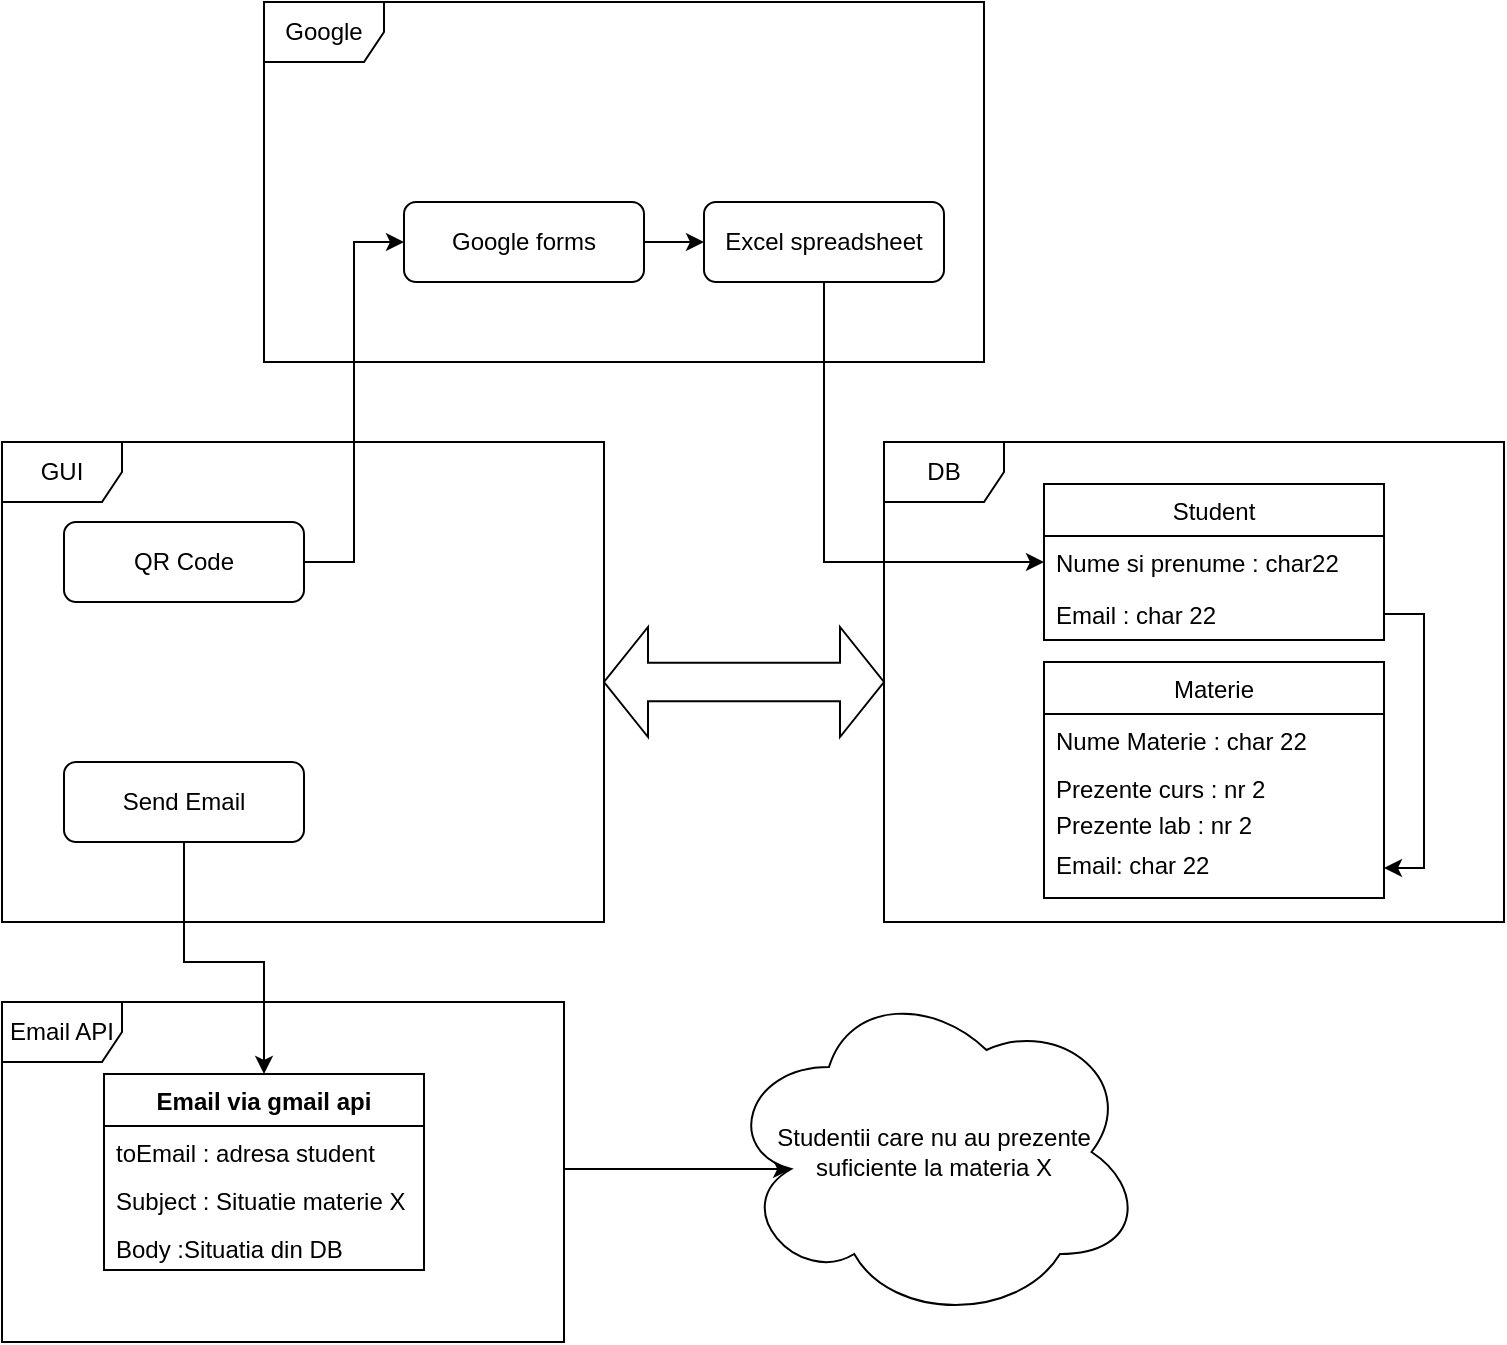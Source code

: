 <mxfile version="20.6.0" type="github">
  <diagram id="C5RBs43oDa-KdzZeNtuy" name="Page-1">
    <mxGraphModel dx="1422" dy="810" grid="1" gridSize="10" guides="1" tooltips="1" connect="1" arrows="1" fold="1" page="1" pageScale="1" pageWidth="827" pageHeight="1169" math="0" shadow="0">
      <root>
        <mxCell id="WIyWlLk6GJQsqaUBKTNV-0" />
        <mxCell id="WIyWlLk6GJQsqaUBKTNV-1" parent="WIyWlLk6GJQsqaUBKTNV-0" />
        <mxCell id="ODUvABKwUs63YnwHOw0j-36" value="DB" style="shape=umlFrame;whiteSpace=wrap;html=1;" vertex="1" parent="WIyWlLk6GJQsqaUBKTNV-1">
          <mxGeometry x="470" y="240" width="310" height="240" as="geometry" />
        </mxCell>
        <mxCell id="ODUvABKwUs63YnwHOw0j-35" value="Google" style="shape=umlFrame;whiteSpace=wrap;html=1;" vertex="1" parent="WIyWlLk6GJQsqaUBKTNV-1">
          <mxGeometry x="160" y="20" width="360" height="180" as="geometry" />
        </mxCell>
        <mxCell id="ODUvABKwUs63YnwHOw0j-26" value="GUI" style="shape=umlFrame;whiteSpace=wrap;html=1;" vertex="1" parent="WIyWlLk6GJQsqaUBKTNV-1">
          <mxGeometry x="29" y="240" width="301" height="240" as="geometry" />
        </mxCell>
        <mxCell id="ODUvABKwUs63YnwHOw0j-4" style="edgeStyle=orthogonalEdgeStyle;rounded=0;orthogonalLoop=1;jettySize=auto;html=1;exitX=1;exitY=0.5;exitDx=0;exitDy=0;entryX=0;entryY=0.5;entryDx=0;entryDy=0;" edge="1" parent="WIyWlLk6GJQsqaUBKTNV-1" source="ODUvABKwUs63YnwHOw0j-13" target="ODUvABKwUs63YnwHOw0j-3">
          <mxGeometry relative="1" as="geometry">
            <mxPoint x="160" y="340" as="sourcePoint" />
          </mxGeometry>
        </mxCell>
        <mxCell id="ODUvABKwUs63YnwHOw0j-6" style="edgeStyle=orthogonalEdgeStyle;rounded=0;orthogonalLoop=1;jettySize=auto;html=1;entryX=0;entryY=0.5;entryDx=0;entryDy=0;" edge="1" parent="WIyWlLk6GJQsqaUBKTNV-1" source="ODUvABKwUs63YnwHOw0j-3" target="ODUvABKwUs63YnwHOw0j-5">
          <mxGeometry relative="1" as="geometry" />
        </mxCell>
        <mxCell id="ODUvABKwUs63YnwHOw0j-3" value="Google forms" style="rounded=1;whiteSpace=wrap;html=1;fontSize=12;glass=0;strokeWidth=1;shadow=0;" vertex="1" parent="WIyWlLk6GJQsqaUBKTNV-1">
          <mxGeometry x="230" y="120" width="120" height="40" as="geometry" />
        </mxCell>
        <mxCell id="ODUvABKwUs63YnwHOw0j-12" style="edgeStyle=orthogonalEdgeStyle;rounded=0;orthogonalLoop=1;jettySize=auto;html=1;entryX=0;entryY=0.5;entryDx=0;entryDy=0;" edge="1" parent="WIyWlLk6GJQsqaUBKTNV-1" source="ODUvABKwUs63YnwHOw0j-5" target="ODUvABKwUs63YnwHOw0j-9">
          <mxGeometry relative="1" as="geometry" />
        </mxCell>
        <mxCell id="ODUvABKwUs63YnwHOw0j-5" value="Excel spreadsheet" style="rounded=1;whiteSpace=wrap;html=1;fontSize=12;glass=0;strokeWidth=1;shadow=0;" vertex="1" parent="WIyWlLk6GJQsqaUBKTNV-1">
          <mxGeometry x="380" y="120" width="120" height="40" as="geometry" />
        </mxCell>
        <mxCell id="ODUvABKwUs63YnwHOw0j-8" value="Student" style="swimlane;fontStyle=0;childLayout=stackLayout;horizontal=1;startSize=26;fillColor=none;horizontalStack=0;resizeParent=1;resizeParentMax=0;resizeLast=0;collapsible=1;marginBottom=0;" vertex="1" parent="WIyWlLk6GJQsqaUBKTNV-1">
          <mxGeometry x="550" y="261" width="170" height="78" as="geometry" />
        </mxCell>
        <mxCell id="ODUvABKwUs63YnwHOw0j-9" value="Nume si prenume : char22" style="text;strokeColor=none;fillColor=none;align=left;verticalAlign=top;spacingLeft=4;spacingRight=4;overflow=hidden;rotatable=0;points=[[0,0.5],[1,0.5]];portConstraint=eastwest;" vertex="1" parent="ODUvABKwUs63YnwHOw0j-8">
          <mxGeometry y="26" width="170" height="26" as="geometry" />
        </mxCell>
        <mxCell id="ODUvABKwUs63YnwHOw0j-10" value="Email : char 22" style="text;strokeColor=none;fillColor=none;align=left;verticalAlign=top;spacingLeft=4;spacingRight=4;overflow=hidden;rotatable=0;points=[[0,0.5],[1,0.5]];portConstraint=eastwest;" vertex="1" parent="ODUvABKwUs63YnwHOw0j-8">
          <mxGeometry y="52" width="170" height="26" as="geometry" />
        </mxCell>
        <mxCell id="ODUvABKwUs63YnwHOw0j-13" value="QR Code" style="rounded=1;whiteSpace=wrap;html=1;fontSize=12;glass=0;strokeWidth=1;shadow=0;" vertex="1" parent="WIyWlLk6GJQsqaUBKTNV-1">
          <mxGeometry x="60" y="280" width="120" height="40" as="geometry" />
        </mxCell>
        <mxCell id="ODUvABKwUs63YnwHOw0j-16" value="Materie" style="swimlane;fontStyle=0;childLayout=stackLayout;horizontal=1;startSize=26;fillColor=none;horizontalStack=0;resizeParent=1;resizeParentMax=0;resizeLast=0;collapsible=1;marginBottom=0;" vertex="1" parent="WIyWlLk6GJQsqaUBKTNV-1">
          <mxGeometry x="550" y="350" width="170" height="118" as="geometry" />
        </mxCell>
        <mxCell id="ODUvABKwUs63YnwHOw0j-17" value="Nume Materie : char 22" style="text;strokeColor=none;fillColor=none;align=left;verticalAlign=top;spacingLeft=4;spacingRight=4;overflow=hidden;rotatable=0;points=[[0,0.5],[1,0.5]];portConstraint=eastwest;" vertex="1" parent="ODUvABKwUs63YnwHOw0j-16">
          <mxGeometry y="26" width="170" height="24" as="geometry" />
        </mxCell>
        <mxCell id="ODUvABKwUs63YnwHOw0j-18" value="Prezente curs : nr 2" style="text;strokeColor=none;fillColor=none;align=left;verticalAlign=top;spacingLeft=4;spacingRight=4;overflow=hidden;rotatable=0;points=[[0,0.5],[1,0.5]];portConstraint=eastwest;" vertex="1" parent="ODUvABKwUs63YnwHOw0j-16">
          <mxGeometry y="50" width="170" height="18" as="geometry" />
        </mxCell>
        <mxCell id="ODUvABKwUs63YnwHOw0j-19" value="Prezente lab : nr 2" style="text;strokeColor=none;fillColor=none;align=left;verticalAlign=top;spacingLeft=4;spacingRight=4;overflow=hidden;rotatable=0;points=[[0,0.5],[1,0.5]];portConstraint=eastwest;" vertex="1" parent="ODUvABKwUs63YnwHOw0j-16">
          <mxGeometry y="68" width="170" height="20" as="geometry" />
        </mxCell>
        <mxCell id="ODUvABKwUs63YnwHOw0j-20" value="Email: char 22" style="text;strokeColor=none;fillColor=none;align=left;verticalAlign=top;spacingLeft=4;spacingRight=4;overflow=hidden;rotatable=0;points=[[0,0.5],[1,0.5]];portConstraint=eastwest;" vertex="1" parent="ODUvABKwUs63YnwHOw0j-16">
          <mxGeometry y="88" width="170" height="30" as="geometry" />
        </mxCell>
        <mxCell id="ODUvABKwUs63YnwHOw0j-33" style="edgeStyle=orthogonalEdgeStyle;rounded=0;orthogonalLoop=1;jettySize=auto;html=1;exitX=1;exitY=0.5;exitDx=0;exitDy=0;entryX=1;entryY=0.5;entryDx=0;entryDy=0;" edge="1" parent="WIyWlLk6GJQsqaUBKTNV-1" source="ODUvABKwUs63YnwHOw0j-10" target="ODUvABKwUs63YnwHOw0j-20">
          <mxGeometry relative="1" as="geometry" />
        </mxCell>
        <mxCell id="ODUvABKwUs63YnwHOw0j-47" style="edgeStyle=orthogonalEdgeStyle;rounded=0;orthogonalLoop=1;jettySize=auto;html=1;entryX=0.5;entryY=0;entryDx=0;entryDy=0;" edge="1" parent="WIyWlLk6GJQsqaUBKTNV-1" source="ODUvABKwUs63YnwHOw0j-37" target="ODUvABKwUs63YnwHOw0j-41">
          <mxGeometry relative="1" as="geometry">
            <Array as="points">
              <mxPoint x="120" y="500" />
              <mxPoint x="160" y="500" />
            </Array>
          </mxGeometry>
        </mxCell>
        <mxCell id="ODUvABKwUs63YnwHOw0j-37" value="Send Email" style="rounded=1;whiteSpace=wrap;html=1;fontSize=12;glass=0;strokeWidth=1;shadow=0;" vertex="1" parent="WIyWlLk6GJQsqaUBKTNV-1">
          <mxGeometry x="60" y="400" width="120" height="40" as="geometry" />
        </mxCell>
        <mxCell id="ODUvABKwUs63YnwHOw0j-39" value="" style="html=1;shadow=0;dashed=0;align=center;verticalAlign=middle;shape=mxgraph.arrows2.twoWayArrow;dy=0.65;dx=22;" vertex="1" parent="WIyWlLk6GJQsqaUBKTNV-1">
          <mxGeometry x="330" y="332.5" width="140" height="55" as="geometry" />
        </mxCell>
        <mxCell id="ODUvABKwUs63YnwHOw0j-49" style="edgeStyle=orthogonalEdgeStyle;rounded=0;orthogonalLoop=1;jettySize=auto;html=1;entryX=0.16;entryY=0.55;entryDx=0;entryDy=0;entryPerimeter=0;" edge="1" parent="WIyWlLk6GJQsqaUBKTNV-1" source="ODUvABKwUs63YnwHOw0j-40" target="ODUvABKwUs63YnwHOw0j-50">
          <mxGeometry relative="1" as="geometry">
            <mxPoint x="390" y="605" as="targetPoint" />
            <Array as="points">
              <mxPoint x="350" y="604" />
            </Array>
          </mxGeometry>
        </mxCell>
        <mxCell id="ODUvABKwUs63YnwHOw0j-40" value="Email API" style="shape=umlFrame;whiteSpace=wrap;html=1;" vertex="1" parent="WIyWlLk6GJQsqaUBKTNV-1">
          <mxGeometry x="29" y="520" width="281" height="170" as="geometry" />
        </mxCell>
        <mxCell id="ODUvABKwUs63YnwHOw0j-41" value="Email via gmail api" style="swimlane;fontStyle=1;align=center;verticalAlign=top;childLayout=stackLayout;horizontal=1;startSize=26;horizontalStack=0;resizeParent=1;resizeParentMax=0;resizeLast=0;collapsible=1;marginBottom=0;" vertex="1" parent="WIyWlLk6GJQsqaUBKTNV-1">
          <mxGeometry x="80" y="556" width="160" height="98" as="geometry" />
        </mxCell>
        <mxCell id="ODUvABKwUs63YnwHOw0j-45" value="toEmail : adresa student" style="text;strokeColor=none;fillColor=none;align=left;verticalAlign=top;spacingLeft=4;spacingRight=4;overflow=hidden;rotatable=0;points=[[0,0.5],[1,0.5]];portConstraint=eastwest;" vertex="1" parent="ODUvABKwUs63YnwHOw0j-41">
          <mxGeometry y="26" width="160" height="24" as="geometry" />
        </mxCell>
        <mxCell id="ODUvABKwUs63YnwHOw0j-44" value="Subject : Situatie materie X" style="text;strokeColor=none;fillColor=none;align=left;verticalAlign=top;spacingLeft=4;spacingRight=4;overflow=hidden;rotatable=0;points=[[0,0.5],[1,0.5]];portConstraint=eastwest;" vertex="1" parent="ODUvABKwUs63YnwHOw0j-41">
          <mxGeometry y="50" width="160" height="24" as="geometry" />
        </mxCell>
        <mxCell id="ODUvABKwUs63YnwHOw0j-46" value="Body :Situatia din DB" style="text;strokeColor=none;fillColor=none;align=left;verticalAlign=top;spacingLeft=4;spacingRight=4;overflow=hidden;rotatable=0;points=[[0,0.5],[1,0.5]];portConstraint=eastwest;" vertex="1" parent="ODUvABKwUs63YnwHOw0j-41">
          <mxGeometry y="74" width="160" height="24" as="geometry" />
        </mxCell>
        <mxCell id="ODUvABKwUs63YnwHOw0j-50" value="Studentii care nu au prezente suficiente la materia X" style="ellipse;shape=cloud;whiteSpace=wrap;html=1;align=center;" vertex="1" parent="WIyWlLk6GJQsqaUBKTNV-1">
          <mxGeometry x="390" y="510" width="210" height="170" as="geometry" />
        </mxCell>
      </root>
    </mxGraphModel>
  </diagram>
</mxfile>
